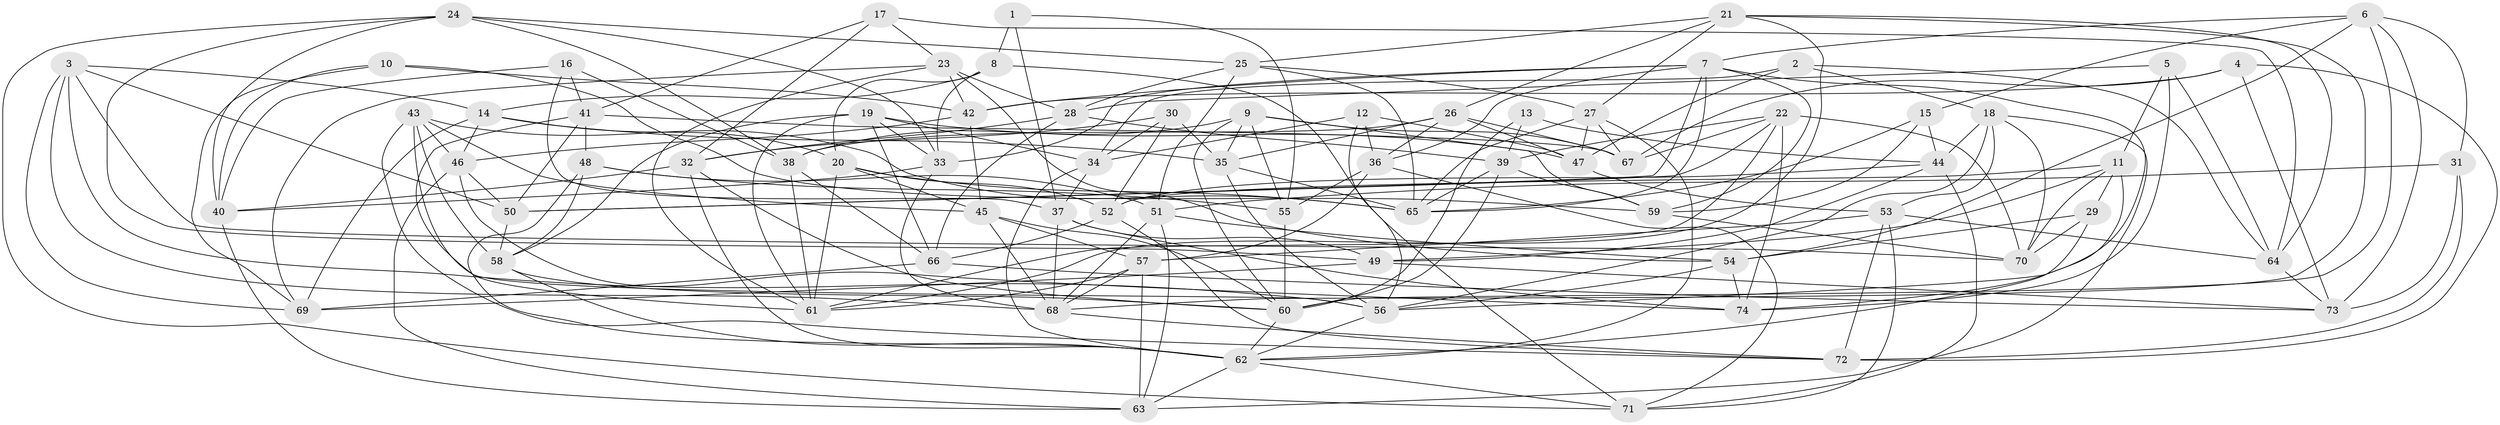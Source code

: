 // original degree distribution, {4: 1.0}
// Generated by graph-tools (version 1.1) at 2025/50/03/09/25 03:50:57]
// undirected, 74 vertices, 215 edges
graph export_dot {
graph [start="1"]
  node [color=gray90,style=filled];
  1;
  2;
  3;
  4;
  5;
  6;
  7;
  8;
  9;
  10;
  11;
  12;
  13;
  14;
  15;
  16;
  17;
  18;
  19;
  20;
  21;
  22;
  23;
  24;
  25;
  26;
  27;
  28;
  29;
  30;
  31;
  32;
  33;
  34;
  35;
  36;
  37;
  38;
  39;
  40;
  41;
  42;
  43;
  44;
  45;
  46;
  47;
  48;
  49;
  50;
  51;
  52;
  53;
  54;
  55;
  56;
  57;
  58;
  59;
  60;
  61;
  62;
  63;
  64;
  65;
  66;
  67;
  68;
  69;
  70;
  71;
  72;
  73;
  74;
  1 -- 8 [weight=2.0];
  1 -- 37 [weight=1.0];
  1 -- 55 [weight=1.0];
  2 -- 18 [weight=1.0];
  2 -- 34 [weight=1.0];
  2 -- 47 [weight=1.0];
  2 -- 64 [weight=1.0];
  3 -- 14 [weight=1.0];
  3 -- 50 [weight=1.0];
  3 -- 56 [weight=1.0];
  3 -- 68 [weight=1.0];
  3 -- 69 [weight=1.0];
  3 -- 70 [weight=1.0];
  4 -- 42 [weight=1.0];
  4 -- 67 [weight=1.0];
  4 -- 72 [weight=1.0];
  4 -- 73 [weight=1.0];
  5 -- 11 [weight=1.0];
  5 -- 28 [weight=1.0];
  5 -- 64 [weight=1.0];
  5 -- 74 [weight=1.0];
  6 -- 7 [weight=1.0];
  6 -- 15 [weight=1.0];
  6 -- 31 [weight=1.0];
  6 -- 54 [weight=1.0];
  6 -- 60 [weight=1.0];
  6 -- 73 [weight=1.0];
  7 -- 33 [weight=1.0];
  7 -- 36 [weight=1.0];
  7 -- 42 [weight=1.0];
  7 -- 50 [weight=1.0];
  7 -- 56 [weight=1.0];
  7 -- 59 [weight=1.0];
  7 -- 65 [weight=1.0];
  8 -- 14 [weight=1.0];
  8 -- 20 [weight=1.0];
  8 -- 33 [weight=1.0];
  8 -- 71 [weight=1.0];
  9 -- 35 [weight=1.0];
  9 -- 38 [weight=1.0];
  9 -- 55 [weight=1.0];
  9 -- 59 [weight=1.0];
  9 -- 60 [weight=1.0];
  9 -- 67 [weight=1.0];
  10 -- 40 [weight=1.0];
  10 -- 42 [weight=1.0];
  10 -- 59 [weight=1.0];
  10 -- 69 [weight=1.0];
  11 -- 29 [weight=1.0];
  11 -- 49 [weight=1.0];
  11 -- 52 [weight=1.0];
  11 -- 70 [weight=1.0];
  11 -- 74 [weight=1.0];
  12 -- 34 [weight=1.0];
  12 -- 36 [weight=1.0];
  12 -- 47 [weight=1.0];
  12 -- 56 [weight=1.0];
  13 -- 39 [weight=1.0];
  13 -- 44 [weight=1.0];
  13 -- 60 [weight=2.0];
  14 -- 20 [weight=1.0];
  14 -- 35 [weight=1.0];
  14 -- 46 [weight=1.0];
  14 -- 69 [weight=1.0];
  15 -- 44 [weight=1.0];
  15 -- 59 [weight=1.0];
  15 -- 65 [weight=1.0];
  16 -- 37 [weight=1.0];
  16 -- 38 [weight=1.0];
  16 -- 40 [weight=1.0];
  16 -- 41 [weight=1.0];
  17 -- 23 [weight=1.0];
  17 -- 32 [weight=1.0];
  17 -- 41 [weight=1.0];
  17 -- 64 [weight=1.0];
  18 -- 44 [weight=1.0];
  18 -- 53 [weight=1.0];
  18 -- 56 [weight=1.0];
  18 -- 63 [weight=1.0];
  18 -- 70 [weight=1.0];
  19 -- 33 [weight=1.0];
  19 -- 34 [weight=1.0];
  19 -- 47 [weight=1.0];
  19 -- 58 [weight=1.0];
  19 -- 61 [weight=1.0];
  19 -- 66 [weight=1.0];
  20 -- 45 [weight=1.0];
  20 -- 52 [weight=1.0];
  20 -- 61 [weight=1.0];
  20 -- 65 [weight=1.0];
  21 -- 25 [weight=1.0];
  21 -- 26 [weight=1.0];
  21 -- 27 [weight=1.0];
  21 -- 61 [weight=1.0];
  21 -- 64 [weight=1.0];
  21 -- 68 [weight=1.0];
  22 -- 39 [weight=1.0];
  22 -- 50 [weight=1.0];
  22 -- 61 [weight=1.0];
  22 -- 67 [weight=1.0];
  22 -- 70 [weight=1.0];
  22 -- 74 [weight=1.0];
  23 -- 28 [weight=1.0];
  23 -- 42 [weight=1.0];
  23 -- 54 [weight=1.0];
  23 -- 61 [weight=1.0];
  23 -- 69 [weight=1.0];
  24 -- 25 [weight=1.0];
  24 -- 33 [weight=1.0];
  24 -- 38 [weight=1.0];
  24 -- 40 [weight=1.0];
  24 -- 49 [weight=1.0];
  24 -- 71 [weight=1.0];
  25 -- 27 [weight=1.0];
  25 -- 28 [weight=1.0];
  25 -- 51 [weight=1.0];
  25 -- 65 [weight=1.0];
  26 -- 35 [weight=1.0];
  26 -- 36 [weight=1.0];
  26 -- 38 [weight=1.0];
  26 -- 47 [weight=1.0];
  26 -- 67 [weight=1.0];
  27 -- 47 [weight=1.0];
  27 -- 62 [weight=1.0];
  27 -- 65 [weight=1.0];
  27 -- 67 [weight=1.0];
  28 -- 32 [weight=1.0];
  28 -- 39 [weight=1.0];
  28 -- 66 [weight=1.0];
  29 -- 54 [weight=1.0];
  29 -- 62 [weight=1.0];
  29 -- 70 [weight=1.0];
  30 -- 32 [weight=1.0];
  30 -- 34 [weight=1.0];
  30 -- 35 [weight=1.0];
  30 -- 52 [weight=1.0];
  31 -- 51 [weight=1.0];
  31 -- 72 [weight=1.0];
  31 -- 73 [weight=1.0];
  32 -- 40 [weight=1.0];
  32 -- 60 [weight=1.0];
  32 -- 62 [weight=1.0];
  33 -- 40 [weight=1.0];
  33 -- 68 [weight=1.0];
  34 -- 37 [weight=1.0];
  34 -- 62 [weight=1.0];
  35 -- 56 [weight=1.0];
  35 -- 65 [weight=1.0];
  36 -- 55 [weight=1.0];
  36 -- 57 [weight=1.0];
  36 -- 71 [weight=1.0];
  37 -- 49 [weight=1.0];
  37 -- 68 [weight=1.0];
  37 -- 74 [weight=1.0];
  38 -- 61 [weight=1.0];
  38 -- 66 [weight=1.0];
  39 -- 59 [weight=1.0];
  39 -- 60 [weight=1.0];
  39 -- 65 [weight=1.0];
  40 -- 63 [weight=1.0];
  41 -- 48 [weight=1.0];
  41 -- 50 [weight=1.0];
  41 -- 61 [weight=1.0];
  41 -- 67 [weight=1.0];
  42 -- 45 [weight=1.0];
  42 -- 46 [weight=1.0];
  43 -- 45 [weight=1.0];
  43 -- 46 [weight=1.0];
  43 -- 56 [weight=1.0];
  43 -- 58 [weight=1.0];
  43 -- 65 [weight=1.0];
  43 -- 72 [weight=1.0];
  44 -- 49 [weight=1.0];
  44 -- 52 [weight=1.0];
  44 -- 71 [weight=1.0];
  45 -- 57 [weight=1.0];
  45 -- 60 [weight=1.0];
  45 -- 68 [weight=1.0];
  46 -- 50 [weight=1.0];
  46 -- 63 [weight=1.0];
  46 -- 74 [weight=1.0];
  47 -- 53 [weight=1.0];
  48 -- 51 [weight=1.0];
  48 -- 55 [weight=2.0];
  48 -- 58 [weight=1.0];
  48 -- 62 [weight=1.0];
  49 -- 69 [weight=1.0];
  49 -- 73 [weight=1.0];
  50 -- 58 [weight=1.0];
  51 -- 54 [weight=1.0];
  51 -- 63 [weight=1.0];
  51 -- 68 [weight=1.0];
  52 -- 66 [weight=1.0];
  52 -- 72 [weight=1.0];
  53 -- 57 [weight=1.0];
  53 -- 64 [weight=1.0];
  53 -- 71 [weight=1.0];
  53 -- 72 [weight=1.0];
  54 -- 56 [weight=1.0];
  54 -- 74 [weight=1.0];
  55 -- 60 [weight=1.0];
  56 -- 62 [weight=1.0];
  57 -- 61 [weight=1.0];
  57 -- 63 [weight=1.0];
  57 -- 68 [weight=1.0];
  58 -- 60 [weight=1.0];
  58 -- 62 [weight=1.0];
  59 -- 70 [weight=1.0];
  60 -- 62 [weight=1.0];
  62 -- 63 [weight=1.0];
  62 -- 71 [weight=1.0];
  64 -- 73 [weight=1.0];
  66 -- 69 [weight=1.0];
  66 -- 73 [weight=1.0];
  68 -- 72 [weight=1.0];
}
